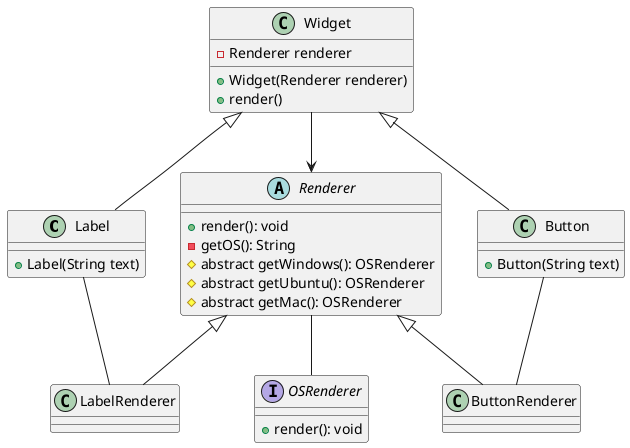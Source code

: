 @startuml

class Label extends Widget {
    +Label(String text)
}

class LabelRenderer extends Renderer {}

class Button extends Widget {
    +Button(String text)
}

class ButtonRenderer extends Renderer {}

class Widget {
    -Renderer renderer
    +Widget(Renderer renderer)
    +render()
}

abstract Renderer {
    +render(): void
    -getOS(): String
    #abstract getWindows(): OSRenderer
    #abstract getUbuntu(): OSRenderer
    #abstract getMac(): OSRenderer
}

interface OSRenderer {
    +render(): void
}

Label -- LabelRenderer
Button -- ButtonRenderer

Widget --> Renderer

Renderer -- OSRenderer

@enduml